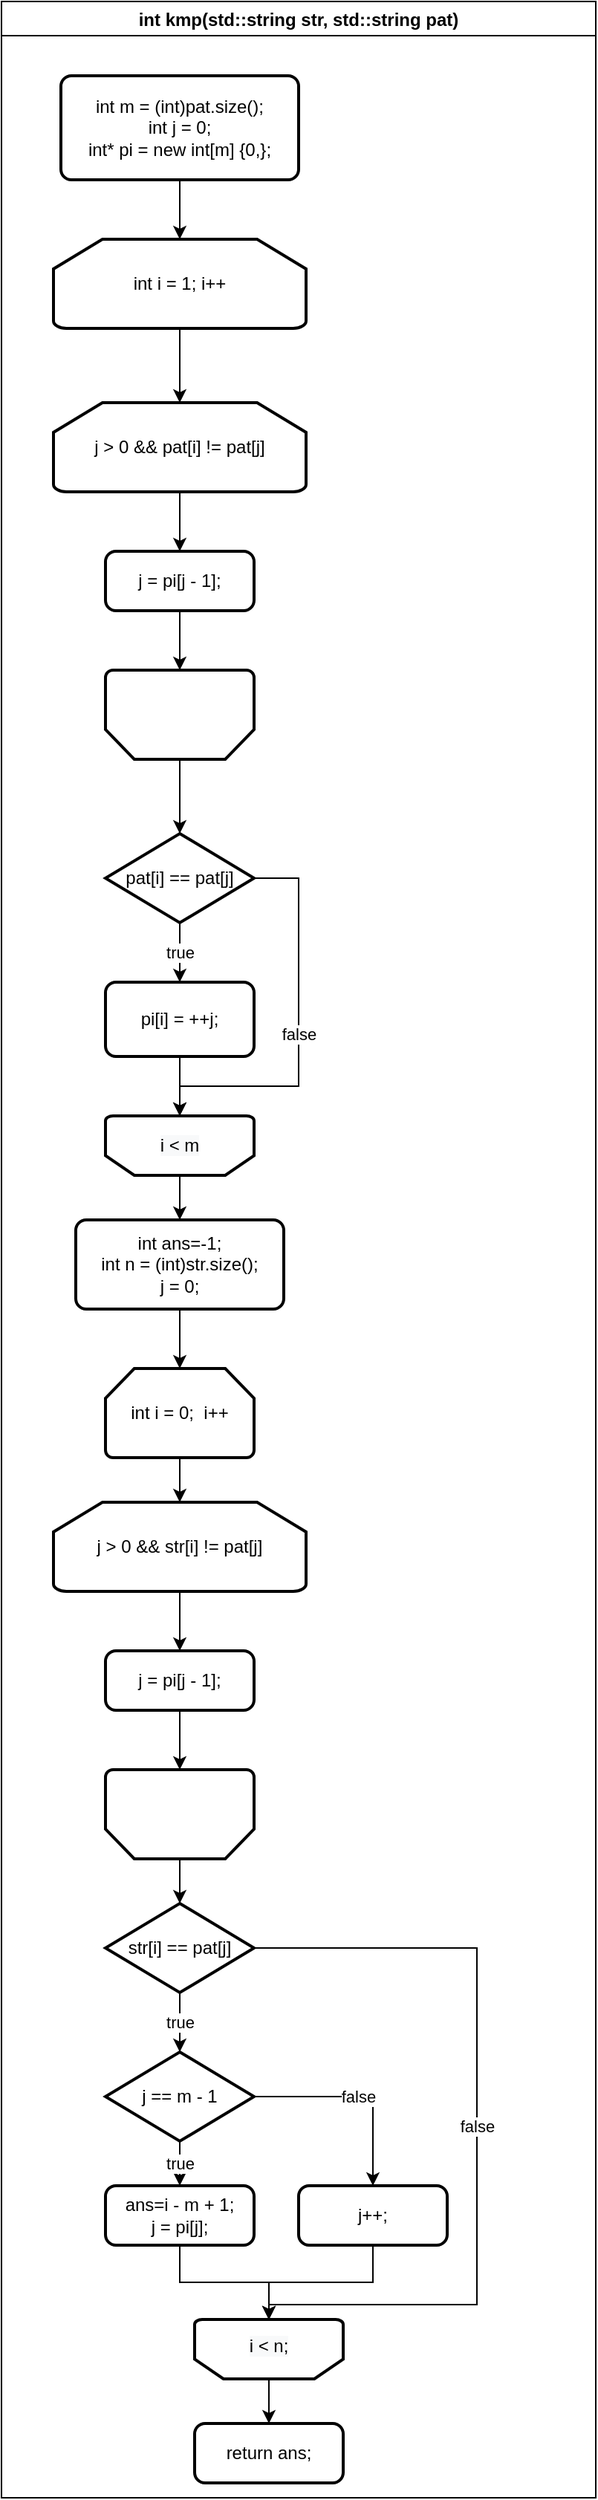 <mxfile version="20.0.4" type="github">
  <diagram id="HN3qp9Xd8DjhQbNvptif" name="Page-1">
    <mxGraphModel dx="820" dy="642" grid="1" gridSize="10" guides="1" tooltips="1" connect="1" arrows="1" fold="1" page="1" pageScale="1" pageWidth="827" pageHeight="1169" math="0" shadow="0">
      <root>
        <mxCell id="0" />
        <mxCell id="1" parent="0" />
        <mxCell id="b81uUcF1nzYAYFc-ZDOm-2" value="int kmp(std::string str, std::string pat)" style="swimlane;" vertex="1" parent="1">
          <mxGeometry x="50" y="30" width="400" height="1680" as="geometry" />
        </mxCell>
        <mxCell id="b81uUcF1nzYAYFc-ZDOm-4" style="edgeStyle=orthogonalEdgeStyle;rounded=0;orthogonalLoop=1;jettySize=auto;html=1;entryX=0.5;entryY=0;entryDx=0;entryDy=0;entryPerimeter=0;" edge="1" parent="b81uUcF1nzYAYFc-ZDOm-2" source="b81uUcF1nzYAYFc-ZDOm-1" target="b81uUcF1nzYAYFc-ZDOm-3">
          <mxGeometry relative="1" as="geometry" />
        </mxCell>
        <mxCell id="b81uUcF1nzYAYFc-ZDOm-1" value="int m = (int)pat.size();&#xa;	int j = 0;&#xa;	int* pi = new int[m] {0,};" style="rounded=1;whiteSpace=wrap;html=1;absoluteArcSize=1;arcSize=14;strokeWidth=2;" vertex="1" parent="b81uUcF1nzYAYFc-ZDOm-2">
          <mxGeometry x="40" y="50" width="160" height="70" as="geometry" />
        </mxCell>
        <mxCell id="b81uUcF1nzYAYFc-ZDOm-6" style="edgeStyle=orthogonalEdgeStyle;rounded=0;orthogonalLoop=1;jettySize=auto;html=1;entryX=0.5;entryY=0;entryDx=0;entryDy=0;entryPerimeter=0;" edge="1" parent="b81uUcF1nzYAYFc-ZDOm-2" source="b81uUcF1nzYAYFc-ZDOm-3" target="b81uUcF1nzYAYFc-ZDOm-5">
          <mxGeometry relative="1" as="geometry" />
        </mxCell>
        <mxCell id="b81uUcF1nzYAYFc-ZDOm-3" value="int i = 1; i++" style="strokeWidth=2;html=1;shape=mxgraph.flowchart.loop_limit;whiteSpace=wrap;" vertex="1" parent="b81uUcF1nzYAYFc-ZDOm-2">
          <mxGeometry x="35" y="160" width="170" height="60" as="geometry" />
        </mxCell>
        <mxCell id="b81uUcF1nzYAYFc-ZDOm-8" style="edgeStyle=orthogonalEdgeStyle;rounded=0;orthogonalLoop=1;jettySize=auto;html=1;entryX=0.5;entryY=0;entryDx=0;entryDy=0;" edge="1" parent="b81uUcF1nzYAYFc-ZDOm-2" source="b81uUcF1nzYAYFc-ZDOm-5" target="b81uUcF1nzYAYFc-ZDOm-7">
          <mxGeometry relative="1" as="geometry" />
        </mxCell>
        <mxCell id="b81uUcF1nzYAYFc-ZDOm-5" value="j &gt; 0 &amp;&amp; pat[i] != pat[j]" style="strokeWidth=2;html=1;shape=mxgraph.flowchart.loop_limit;whiteSpace=wrap;" vertex="1" parent="b81uUcF1nzYAYFc-ZDOm-2">
          <mxGeometry x="35" y="270" width="170" height="60" as="geometry" />
        </mxCell>
        <mxCell id="b81uUcF1nzYAYFc-ZDOm-7" value="j = pi[j - 1];" style="rounded=1;whiteSpace=wrap;html=1;absoluteArcSize=1;arcSize=14;strokeWidth=2;" vertex="1" parent="b81uUcF1nzYAYFc-ZDOm-2">
          <mxGeometry x="70" y="370" width="100" height="40" as="geometry" />
        </mxCell>
        <mxCell id="b81uUcF1nzYAYFc-ZDOm-12" style="edgeStyle=orthogonalEdgeStyle;rounded=0;orthogonalLoop=1;jettySize=auto;html=1;" edge="1" parent="b81uUcF1nzYAYFc-ZDOm-2" source="b81uUcF1nzYAYFc-ZDOm-10" target="b81uUcF1nzYAYFc-ZDOm-11">
          <mxGeometry relative="1" as="geometry" />
        </mxCell>
        <mxCell id="b81uUcF1nzYAYFc-ZDOm-10" value="" style="strokeWidth=2;html=1;shape=mxgraph.flowchart.loop_limit;whiteSpace=wrap;rotation=-180;" vertex="1" parent="b81uUcF1nzYAYFc-ZDOm-2">
          <mxGeometry x="70" y="450" width="100" height="60" as="geometry" />
        </mxCell>
        <mxCell id="b81uUcF1nzYAYFc-ZDOm-9" style="edgeStyle=orthogonalEdgeStyle;rounded=0;orthogonalLoop=1;jettySize=auto;html=1;" edge="1" parent="b81uUcF1nzYAYFc-ZDOm-2" source="b81uUcF1nzYAYFc-ZDOm-7" target="b81uUcF1nzYAYFc-ZDOm-10">
          <mxGeometry relative="1" as="geometry">
            <mxPoint x="120" y="440" as="targetPoint" />
          </mxGeometry>
        </mxCell>
        <mxCell id="b81uUcF1nzYAYFc-ZDOm-17" value="false" style="edgeStyle=orthogonalEdgeStyle;rounded=0;orthogonalLoop=1;jettySize=auto;html=1;entryX=0.5;entryY=1;entryDx=0;entryDy=0;entryPerimeter=0;" edge="1" parent="b81uUcF1nzYAYFc-ZDOm-2" source="b81uUcF1nzYAYFc-ZDOm-11" target="b81uUcF1nzYAYFc-ZDOm-16">
          <mxGeometry relative="1" as="geometry">
            <Array as="points">
              <mxPoint x="200" y="590" />
              <mxPoint x="200" y="730" />
              <mxPoint x="120" y="730" />
            </Array>
          </mxGeometry>
        </mxCell>
        <mxCell id="b81uUcF1nzYAYFc-ZDOm-11" value="pat[i] == pat[j]" style="strokeWidth=2;html=1;shape=mxgraph.flowchart.decision;whiteSpace=wrap;" vertex="1" parent="b81uUcF1nzYAYFc-ZDOm-2">
          <mxGeometry x="70" y="560" width="100" height="60" as="geometry" />
        </mxCell>
        <mxCell id="b81uUcF1nzYAYFc-ZDOm-14" value="pi[i] = ++j;" style="rounded=1;whiteSpace=wrap;html=1;absoluteArcSize=1;arcSize=14;strokeWidth=2;" vertex="1" parent="b81uUcF1nzYAYFc-ZDOm-2">
          <mxGeometry x="70" y="660" width="100" height="50" as="geometry" />
        </mxCell>
        <mxCell id="b81uUcF1nzYAYFc-ZDOm-13" value="true" style="edgeStyle=orthogonalEdgeStyle;rounded=0;orthogonalLoop=1;jettySize=auto;html=1;" edge="1" parent="b81uUcF1nzYAYFc-ZDOm-2" source="b81uUcF1nzYAYFc-ZDOm-11" target="b81uUcF1nzYAYFc-ZDOm-14">
          <mxGeometry relative="1" as="geometry">
            <mxPoint x="120" y="670" as="targetPoint" />
          </mxGeometry>
        </mxCell>
        <mxCell id="b81uUcF1nzYAYFc-ZDOm-16" value="" style="strokeWidth=2;html=1;shape=mxgraph.flowchart.loop_limit;whiteSpace=wrap;rotation=-180;" vertex="1" parent="b81uUcF1nzYAYFc-ZDOm-2">
          <mxGeometry x="70" y="750" width="100" height="40" as="geometry" />
        </mxCell>
        <mxCell id="b81uUcF1nzYAYFc-ZDOm-15" style="edgeStyle=orthogonalEdgeStyle;rounded=0;orthogonalLoop=1;jettySize=auto;html=1;" edge="1" parent="b81uUcF1nzYAYFc-ZDOm-2" source="b81uUcF1nzYAYFc-ZDOm-14" target="b81uUcF1nzYAYFc-ZDOm-16">
          <mxGeometry relative="1" as="geometry">
            <mxPoint x="120" y="750" as="targetPoint" />
          </mxGeometry>
        </mxCell>
        <mxCell id="b81uUcF1nzYAYFc-ZDOm-18" value="&lt;span style=&quot;color: rgb(0, 0, 0); font-family: Helvetica; font-size: 12px; font-style: normal; font-variant-ligatures: normal; font-variant-caps: normal; font-weight: 400; letter-spacing: normal; orphans: 2; text-align: center; text-indent: 0px; text-transform: none; widows: 2; word-spacing: 0px; -webkit-text-stroke-width: 0px; background-color: rgb(248, 249, 250); text-decoration-thickness: initial; text-decoration-style: initial; text-decoration-color: initial; float: none; display: inline !important;&quot;&gt;i &amp;lt; m&lt;/span&gt;" style="text;html=1;strokeColor=none;fillColor=none;align=center;verticalAlign=middle;whiteSpace=wrap;rounded=0;" vertex="1" parent="b81uUcF1nzYAYFc-ZDOm-2">
          <mxGeometry x="90" y="755" width="60" height="30" as="geometry" />
        </mxCell>
        <mxCell id="b81uUcF1nzYAYFc-ZDOm-23" style="edgeStyle=orthogonalEdgeStyle;rounded=0;orthogonalLoop=1;jettySize=auto;html=1;entryX=0.5;entryY=0;entryDx=0;entryDy=0;entryPerimeter=0;" edge="1" parent="b81uUcF1nzYAYFc-ZDOm-2" source="b81uUcF1nzYAYFc-ZDOm-21" target="b81uUcF1nzYAYFc-ZDOm-22">
          <mxGeometry relative="1" as="geometry" />
        </mxCell>
        <mxCell id="b81uUcF1nzYAYFc-ZDOm-21" value="int ans=-1;&#xa;	int n = (int)str.size();&#xa;	j = 0;" style="rounded=1;whiteSpace=wrap;html=1;absoluteArcSize=1;arcSize=14;strokeWidth=2;" vertex="1" parent="b81uUcF1nzYAYFc-ZDOm-2">
          <mxGeometry x="50" y="820" width="140" height="60" as="geometry" />
        </mxCell>
        <mxCell id="b81uUcF1nzYAYFc-ZDOm-20" style="edgeStyle=orthogonalEdgeStyle;rounded=0;orthogonalLoop=1;jettySize=auto;html=1;entryX=0.5;entryY=0;entryDx=0;entryDy=0;" edge="1" parent="b81uUcF1nzYAYFc-ZDOm-2" source="b81uUcF1nzYAYFc-ZDOm-16" target="b81uUcF1nzYAYFc-ZDOm-21">
          <mxGeometry relative="1" as="geometry">
            <mxPoint x="120" y="880" as="targetPoint" />
          </mxGeometry>
        </mxCell>
        <mxCell id="b81uUcF1nzYAYFc-ZDOm-29" style="edgeStyle=orthogonalEdgeStyle;rounded=0;orthogonalLoop=1;jettySize=auto;html=1;entryX=0.5;entryY=0;entryDx=0;entryDy=0;entryPerimeter=0;" edge="1" parent="b81uUcF1nzYAYFc-ZDOm-2" source="b81uUcF1nzYAYFc-ZDOm-22" target="b81uUcF1nzYAYFc-ZDOm-25">
          <mxGeometry relative="1" as="geometry" />
        </mxCell>
        <mxCell id="b81uUcF1nzYAYFc-ZDOm-22" value="int i = 0;&amp;nbsp; i++" style="strokeWidth=2;html=1;shape=mxgraph.flowchart.loop_limit;whiteSpace=wrap;" vertex="1" parent="b81uUcF1nzYAYFc-ZDOm-2">
          <mxGeometry x="70" y="920" width="100" height="60" as="geometry" />
        </mxCell>
        <mxCell id="b81uUcF1nzYAYFc-ZDOm-25" value="j &amp;gt; 0 &amp;amp;&amp;amp; str[i] != pat[j]" style="strokeWidth=2;html=1;shape=mxgraph.flowchart.loop_limit;whiteSpace=wrap;" vertex="1" parent="b81uUcF1nzYAYFc-ZDOm-2">
          <mxGeometry x="35" y="1010" width="170" height="60" as="geometry" />
        </mxCell>
        <mxCell id="b81uUcF1nzYAYFc-ZDOm-26" value="j = pi[j - 1];" style="rounded=1;whiteSpace=wrap;html=1;absoluteArcSize=1;arcSize=14;strokeWidth=2;" vertex="1" parent="b81uUcF1nzYAYFc-ZDOm-2">
          <mxGeometry x="70" y="1110" width="100" height="40" as="geometry" />
        </mxCell>
        <mxCell id="b81uUcF1nzYAYFc-ZDOm-24" style="edgeStyle=orthogonalEdgeStyle;rounded=0;orthogonalLoop=1;jettySize=auto;html=1;entryX=0.5;entryY=0;entryDx=0;entryDy=0;" edge="1" parent="b81uUcF1nzYAYFc-ZDOm-2" source="b81uUcF1nzYAYFc-ZDOm-25" target="b81uUcF1nzYAYFc-ZDOm-26">
          <mxGeometry relative="1" as="geometry" />
        </mxCell>
        <mxCell id="b81uUcF1nzYAYFc-ZDOm-31" style="edgeStyle=orthogonalEdgeStyle;rounded=0;orthogonalLoop=1;jettySize=auto;html=1;entryX=0.5;entryY=0;entryDx=0;entryDy=0;entryPerimeter=0;" edge="1" parent="b81uUcF1nzYAYFc-ZDOm-2" source="b81uUcF1nzYAYFc-ZDOm-27" target="b81uUcF1nzYAYFc-ZDOm-30">
          <mxGeometry relative="1" as="geometry" />
        </mxCell>
        <mxCell id="b81uUcF1nzYAYFc-ZDOm-27" value="" style="strokeWidth=2;html=1;shape=mxgraph.flowchart.loop_limit;whiteSpace=wrap;rotation=-180;" vertex="1" parent="b81uUcF1nzYAYFc-ZDOm-2">
          <mxGeometry x="70" y="1190" width="100" height="60" as="geometry" />
        </mxCell>
        <mxCell id="b81uUcF1nzYAYFc-ZDOm-28" style="edgeStyle=orthogonalEdgeStyle;rounded=0;orthogonalLoop=1;jettySize=auto;html=1;" edge="1" parent="b81uUcF1nzYAYFc-ZDOm-2" source="b81uUcF1nzYAYFc-ZDOm-26" target="b81uUcF1nzYAYFc-ZDOm-27">
          <mxGeometry relative="1" as="geometry">
            <mxPoint x="70" y="1150" as="targetPoint" />
          </mxGeometry>
        </mxCell>
        <mxCell id="b81uUcF1nzYAYFc-ZDOm-30" value="str[i] == pat[j]" style="strokeWidth=2;html=1;shape=mxgraph.flowchart.decision;whiteSpace=wrap;" vertex="1" parent="b81uUcF1nzYAYFc-ZDOm-2">
          <mxGeometry x="70" y="1280" width="100" height="60" as="geometry" />
        </mxCell>
        <mxCell id="b81uUcF1nzYAYFc-ZDOm-38" value="false" style="edgeStyle=orthogonalEdgeStyle;rounded=0;orthogonalLoop=1;jettySize=auto;html=1;entryX=0.5;entryY=0;entryDx=0;entryDy=0;" edge="1" parent="b81uUcF1nzYAYFc-ZDOm-2" source="b81uUcF1nzYAYFc-ZDOm-33" target="b81uUcF1nzYAYFc-ZDOm-36">
          <mxGeometry relative="1" as="geometry" />
        </mxCell>
        <mxCell id="b81uUcF1nzYAYFc-ZDOm-33" value="j == m - 1" style="strokeWidth=2;html=1;shape=mxgraph.flowchart.decision;whiteSpace=wrap;" vertex="1" parent="b81uUcF1nzYAYFc-ZDOm-2">
          <mxGeometry x="70" y="1380" width="100" height="60" as="geometry" />
        </mxCell>
        <mxCell id="b81uUcF1nzYAYFc-ZDOm-32" value="true" style="edgeStyle=orthogonalEdgeStyle;rounded=0;orthogonalLoop=1;jettySize=auto;html=1;entryX=0.5;entryY=0;entryDx=0;entryDy=0;entryPerimeter=0;" edge="1" parent="b81uUcF1nzYAYFc-ZDOm-2" source="b81uUcF1nzYAYFc-ZDOm-30" target="b81uUcF1nzYAYFc-ZDOm-33">
          <mxGeometry relative="1" as="geometry">
            <mxPoint x="120" y="1390" as="targetPoint" />
          </mxGeometry>
        </mxCell>
        <mxCell id="b81uUcF1nzYAYFc-ZDOm-40" style="edgeStyle=orthogonalEdgeStyle;rounded=0;orthogonalLoop=1;jettySize=auto;html=1;entryX=0.5;entryY=1;entryDx=0;entryDy=0;entryPerimeter=0;" edge="1" parent="b81uUcF1nzYAYFc-ZDOm-2" source="b81uUcF1nzYAYFc-ZDOm-35" target="b81uUcF1nzYAYFc-ZDOm-39">
          <mxGeometry relative="1" as="geometry" />
        </mxCell>
        <mxCell id="b81uUcF1nzYAYFc-ZDOm-35" value="ans=i - m + 1;&#xa;				j = pi[j];" style="rounded=1;whiteSpace=wrap;html=1;absoluteArcSize=1;arcSize=14;strokeWidth=2;" vertex="1" parent="b81uUcF1nzYAYFc-ZDOm-2">
          <mxGeometry x="70" y="1470" width="100" height="40" as="geometry" />
        </mxCell>
        <mxCell id="b81uUcF1nzYAYFc-ZDOm-34" value="true" style="edgeStyle=orthogonalEdgeStyle;rounded=0;orthogonalLoop=1;jettySize=auto;html=1;" edge="1" parent="b81uUcF1nzYAYFc-ZDOm-2" source="b81uUcF1nzYAYFc-ZDOm-33" target="b81uUcF1nzYAYFc-ZDOm-35">
          <mxGeometry relative="1" as="geometry">
            <mxPoint x="120" y="1490" as="targetPoint" />
          </mxGeometry>
        </mxCell>
        <mxCell id="b81uUcF1nzYAYFc-ZDOm-42" style="edgeStyle=orthogonalEdgeStyle;rounded=0;orthogonalLoop=1;jettySize=auto;html=1;entryX=0.5;entryY=1;entryDx=0;entryDy=0;entryPerimeter=0;" edge="1" parent="b81uUcF1nzYAYFc-ZDOm-2" source="b81uUcF1nzYAYFc-ZDOm-36" target="b81uUcF1nzYAYFc-ZDOm-39">
          <mxGeometry relative="1" as="geometry" />
        </mxCell>
        <mxCell id="b81uUcF1nzYAYFc-ZDOm-36" value="j++;" style="rounded=1;whiteSpace=wrap;html=1;absoluteArcSize=1;arcSize=14;strokeWidth=2;" vertex="1" parent="b81uUcF1nzYAYFc-ZDOm-2">
          <mxGeometry x="200" y="1470" width="100" height="40" as="geometry" />
        </mxCell>
        <mxCell id="b81uUcF1nzYAYFc-ZDOm-39" value="" style="strokeWidth=2;html=1;shape=mxgraph.flowchart.loop_limit;whiteSpace=wrap;rotation=-180;" vertex="1" parent="b81uUcF1nzYAYFc-ZDOm-2">
          <mxGeometry x="130" y="1560" width="100" height="40" as="geometry" />
        </mxCell>
        <mxCell id="b81uUcF1nzYAYFc-ZDOm-43" value="&#xa;&lt;span style=&quot;color: rgb(0, 0, 0); font-family: Helvetica; font-size: 12px; font-style: normal; font-variant-ligatures: normal; font-variant-caps: normal; font-weight: 400; letter-spacing: normal; orphans: 2; text-align: center; text-indent: 0px; text-transform: none; widows: 2; word-spacing: 0px; -webkit-text-stroke-width: 0px; background-color: rgb(248, 249, 250); text-decoration-thickness: initial; text-decoration-style: initial; text-decoration-color: initial; float: none; display: inline !important;&quot;&gt;i &amp;lt; n;&lt;/span&gt;&#xa;&#xa;" style="text;html=1;strokeColor=none;fillColor=none;align=center;verticalAlign=middle;whiteSpace=wrap;rounded=0;" vertex="1" parent="b81uUcF1nzYAYFc-ZDOm-2">
          <mxGeometry x="150" y="1570" width="60" height="30" as="geometry" />
        </mxCell>
        <mxCell id="b81uUcF1nzYAYFc-ZDOm-46" value="false" style="edgeStyle=orthogonalEdgeStyle;rounded=0;orthogonalLoop=1;jettySize=auto;html=1;entryX=0.5;entryY=1;entryDx=0;entryDy=0;entryPerimeter=0;" edge="1" parent="b81uUcF1nzYAYFc-ZDOm-2" source="b81uUcF1nzYAYFc-ZDOm-30" target="b81uUcF1nzYAYFc-ZDOm-39">
          <mxGeometry relative="1" as="geometry">
            <Array as="points">
              <mxPoint x="320" y="1310" />
              <mxPoint x="320" y="1550" />
              <mxPoint x="180" y="1550" />
            </Array>
          </mxGeometry>
        </mxCell>
        <mxCell id="b81uUcF1nzYAYFc-ZDOm-44" style="edgeStyle=orthogonalEdgeStyle;rounded=0;orthogonalLoop=1;jettySize=auto;html=1;" edge="1" parent="1" source="b81uUcF1nzYAYFc-ZDOm-39" target="b81uUcF1nzYAYFc-ZDOm-45">
          <mxGeometry relative="1" as="geometry">
            <mxPoint x="230" y="1670" as="targetPoint" />
          </mxGeometry>
        </mxCell>
        <mxCell id="b81uUcF1nzYAYFc-ZDOm-45" value="return ans;" style="rounded=1;whiteSpace=wrap;html=1;absoluteArcSize=1;arcSize=14;strokeWidth=2;" vertex="1" parent="1">
          <mxGeometry x="180" y="1660" width="100" height="40" as="geometry" />
        </mxCell>
      </root>
    </mxGraphModel>
  </diagram>
</mxfile>
